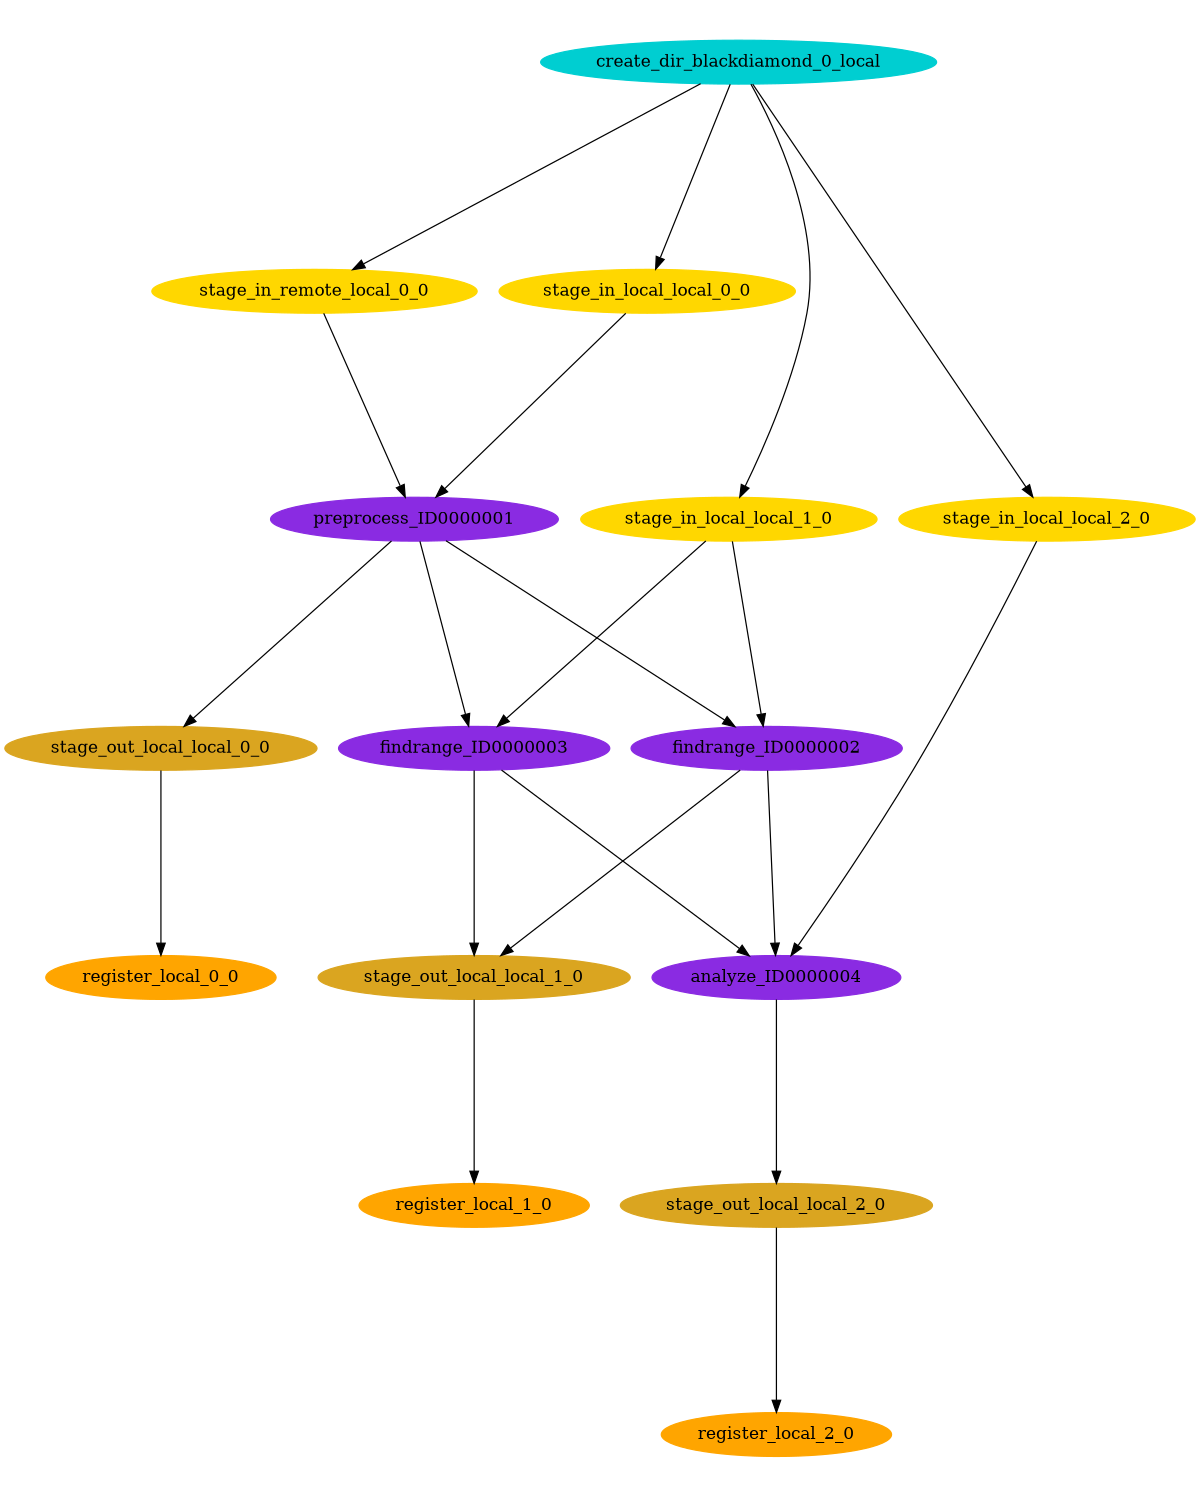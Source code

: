 digraph E {
size="8.0,10.0"
ratio=fill
node [shape=ellipse]
edge [arrowhead=normal, arrowsize=1.0]
	"stage_in_remote_local_0_0" [color=gold,style=filled,label="stage_in_remote_local_0_0"]
	"preprocess_ID0000001" [color=blueviolet,style=filled,label="preprocess_ID0000001"]
	"stage_out_local_local_2_0" [color=goldenrod,style=filled,label="stage_out_local_local_2_0"]
	"stage_out_local_local_1_0" [color=goldenrod,style=filled,label="stage_out_local_local_1_0"]
	"stage_out_local_local_0_0" [color=goldenrod,style=filled,label="stage_out_local_local_0_0"]
	"stage_in_local_local_0_0" [color=gold,style=filled,label="stage_in_local_local_0_0"]
	"stage_in_local_local_1_0" [color=gold,style=filled,label="stage_in_local_local_1_0"]
	"findrange_ID0000003" [color=blueviolet,style=filled,label="findrange_ID0000003"]
	"stage_in_local_local_2_0" [color=gold,style=filled,label="stage_in_local_local_2_0"]
	"findrange_ID0000002" [color=blueviolet,style=filled,label="findrange_ID0000002"]
	"create_dir_blackdiamond_0_local" [color=darkturquoise,style=filled,label="create_dir_blackdiamond_0_local"]
	"register_local_2_0" [color=orange,style=filled,label="register_local_2_0"]
	"analyze_ID0000004" [color=blueviolet,style=filled,label="analyze_ID0000004"]
	"register_local_1_0" [color=orange,style=filled,label="register_local_1_0"]
	"register_local_0_0" [color=orange,style=filled,label="register_local_0_0"]

	"stage_in_remote_local_0_0" -> "preprocess_ID0000001"
	"preprocess_ID0000001" -> "stage_out_local_local_0_0"
	"preprocess_ID0000001" -> "findrange_ID0000003"
	"preprocess_ID0000001" -> "findrange_ID0000002"
	"stage_out_local_local_2_0" -> "register_local_2_0"
	"stage_out_local_local_1_0" -> "register_local_1_0"
	"stage_out_local_local_0_0" -> "register_local_0_0"
	"stage_in_local_local_0_0" -> "preprocess_ID0000001"
	"stage_in_local_local_1_0" -> "findrange_ID0000003"
	"stage_in_local_local_1_0" -> "findrange_ID0000002"
	"findrange_ID0000003" -> "analyze_ID0000004"
	"findrange_ID0000003" -> "stage_out_local_local_1_0"
	"stage_in_local_local_2_0" -> "analyze_ID0000004"
	"findrange_ID0000002" -> "analyze_ID0000004"
	"findrange_ID0000002" -> "stage_out_local_local_1_0"
	"create_dir_blackdiamond_0_local" -> "stage_in_remote_local_0_0"
	"create_dir_blackdiamond_0_local" -> "stage_in_local_local_0_0"
	"create_dir_blackdiamond_0_local" -> "stage_in_local_local_1_0"
	"create_dir_blackdiamond_0_local" -> "stage_in_local_local_2_0"
	"analyze_ID0000004" -> "stage_out_local_local_2_0"
}
